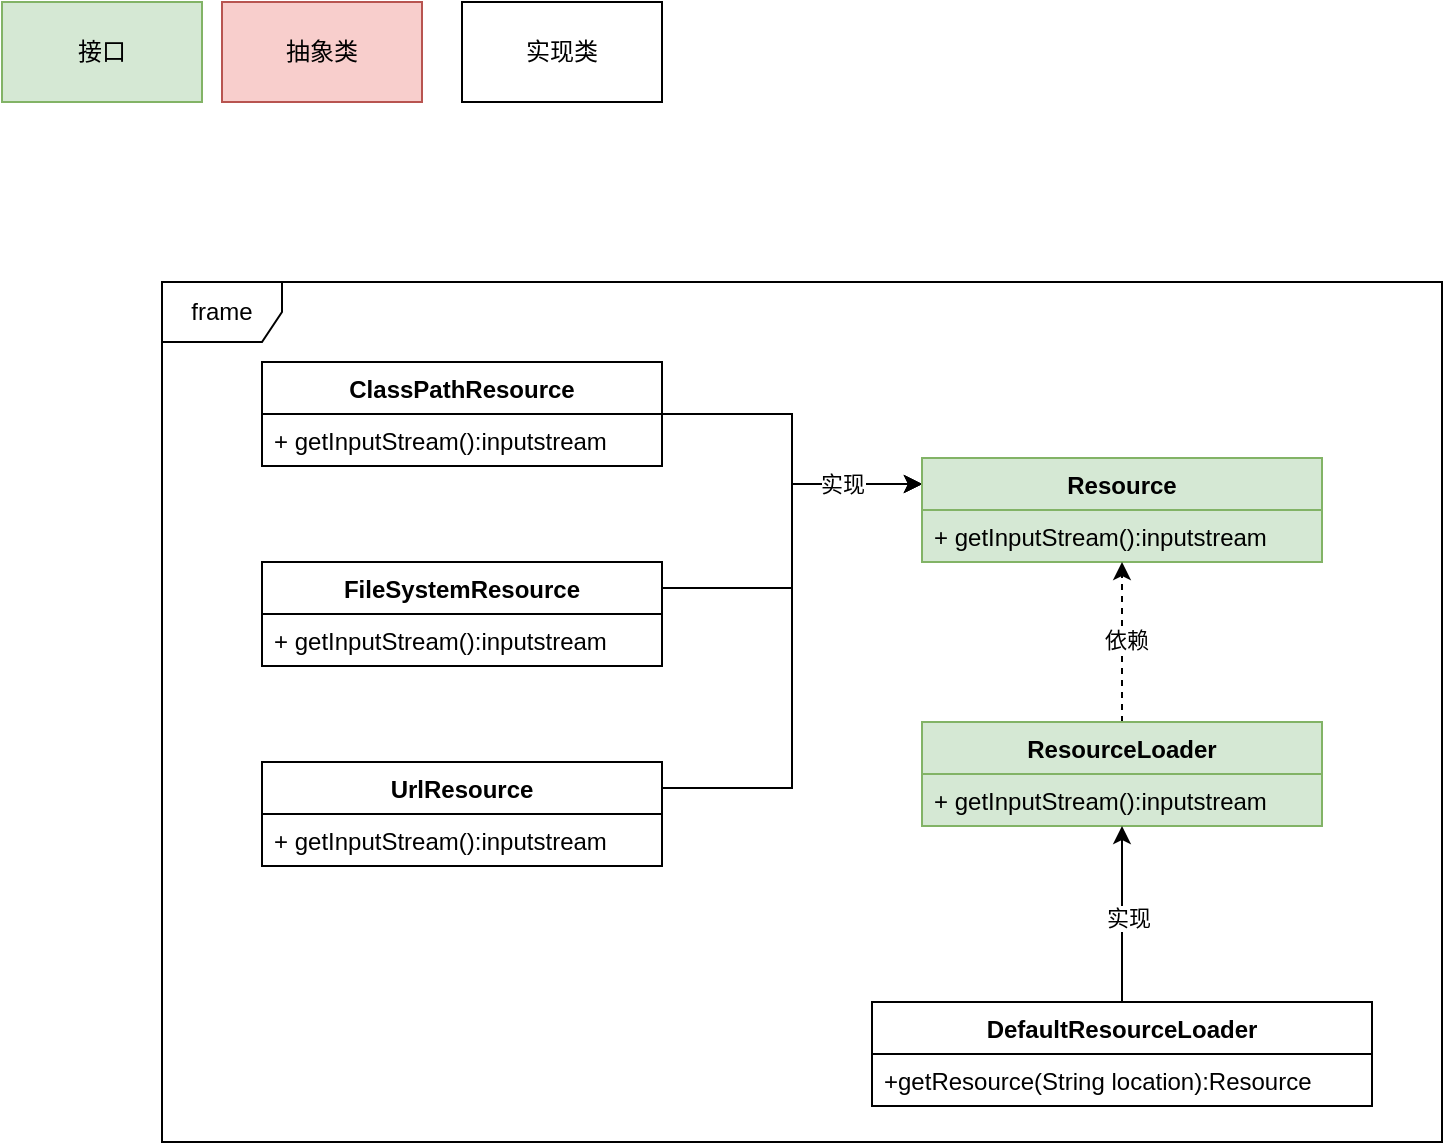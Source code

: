 <mxfile version="21.6.5" type="github">
  <diagram id="C5RBs43oDa-KdzZeNtuy" name="Page-1">
    <mxGraphModel dx="954" dy="591" grid="1" gridSize="10" guides="1" tooltips="1" connect="1" arrows="1" fold="1" page="1" pageScale="1" pageWidth="827" pageHeight="1169" math="0" shadow="0">
      <root>
        <mxCell id="WIyWlLk6GJQsqaUBKTNV-0" />
        <mxCell id="WIyWlLk6GJQsqaUBKTNV-1" parent="WIyWlLk6GJQsqaUBKTNV-0" />
        <mxCell id="RMI1ObIS3Kzi2mAMuojZ-3" value="接口" style="rounded=0;whiteSpace=wrap;html=1;fillColor=#d5e8d4;strokeColor=#82b366;" vertex="1" parent="WIyWlLk6GJQsqaUBKTNV-1">
          <mxGeometry x="20" y="60" width="100" height="50" as="geometry" />
        </mxCell>
        <mxCell id="RMI1ObIS3Kzi2mAMuojZ-4" value="抽象类" style="rounded=0;whiteSpace=wrap;html=1;fillColor=#f8cecc;strokeColor=#b85450;" vertex="1" parent="WIyWlLk6GJQsqaUBKTNV-1">
          <mxGeometry x="130" y="60" width="100" height="50" as="geometry" />
        </mxCell>
        <mxCell id="RMI1ObIS3Kzi2mAMuojZ-5" value="实现类" style="rounded=0;whiteSpace=wrap;html=1;" vertex="1" parent="WIyWlLk6GJQsqaUBKTNV-1">
          <mxGeometry x="250" y="60" width="100" height="50" as="geometry" />
        </mxCell>
        <mxCell id="RMI1ObIS3Kzi2mAMuojZ-39" value="" style="edgeStyle=orthogonalEdgeStyle;rounded=0;orthogonalLoop=1;jettySize=auto;html=1;entryX=0;entryY=0.25;entryDx=0;entryDy=0;" edge="1" parent="WIyWlLk6GJQsqaUBKTNV-1" source="RMI1ObIS3Kzi2mAMuojZ-12" target="RMI1ObIS3Kzi2mAMuojZ-37">
          <mxGeometry relative="1" as="geometry" />
        </mxCell>
        <mxCell id="RMI1ObIS3Kzi2mAMuojZ-12" value="ClassPathResource" style="swimlane;fontStyle=1;align=center;verticalAlign=top;childLayout=stackLayout;horizontal=1;startSize=26;horizontalStack=0;resizeParent=1;resizeParentMax=0;resizeLast=0;collapsible=1;marginBottom=0;whiteSpace=wrap;html=1;spacingLeft=4;spacingRight=4;" vertex="1" parent="WIyWlLk6GJQsqaUBKTNV-1">
          <mxGeometry x="150" y="240" width="200" height="52" as="geometry" />
        </mxCell>
        <mxCell id="RMI1ObIS3Kzi2mAMuojZ-15" value="+ getInputStream():inputstream" style="text;strokeColor=none;fillColor=none;align=left;verticalAlign=top;spacingLeft=4;spacingRight=4;overflow=hidden;rotatable=0;points=[[0,0.5],[1,0.5]];portConstraint=eastwest;whiteSpace=wrap;html=1;" vertex="1" parent="RMI1ObIS3Kzi2mAMuojZ-12">
          <mxGeometry y="26" width="200" height="26" as="geometry" />
        </mxCell>
        <mxCell id="RMI1ObIS3Kzi2mAMuojZ-42" style="edgeStyle=orthogonalEdgeStyle;rounded=0;orthogonalLoop=1;jettySize=auto;html=1;exitX=1;exitY=0.25;exitDx=0;exitDy=0;entryX=0;entryY=0.25;entryDx=0;entryDy=0;" edge="1" parent="WIyWlLk6GJQsqaUBKTNV-1" source="RMI1ObIS3Kzi2mAMuojZ-21" target="RMI1ObIS3Kzi2mAMuojZ-37">
          <mxGeometry relative="1" as="geometry" />
        </mxCell>
        <mxCell id="RMI1ObIS3Kzi2mAMuojZ-21" value="FileSystemResource" style="swimlane;fontStyle=1;align=center;verticalAlign=top;childLayout=stackLayout;horizontal=1;startSize=26;horizontalStack=0;resizeParent=1;resizeParentMax=0;resizeLast=0;collapsible=1;marginBottom=0;whiteSpace=wrap;html=1;spacingLeft=4;spacingRight=4;" vertex="1" parent="WIyWlLk6GJQsqaUBKTNV-1">
          <mxGeometry x="150" y="340" width="200" height="52" as="geometry" />
        </mxCell>
        <mxCell id="RMI1ObIS3Kzi2mAMuojZ-34" value="+ getInputStream():inputstream" style="text;strokeColor=none;fillColor=none;align=left;verticalAlign=top;spacingLeft=4;spacingRight=4;overflow=hidden;rotatable=0;points=[[0,0.5],[1,0.5]];portConstraint=eastwest;whiteSpace=wrap;html=1;" vertex="1" parent="RMI1ObIS3Kzi2mAMuojZ-21">
          <mxGeometry y="26" width="200" height="26" as="geometry" />
        </mxCell>
        <mxCell id="RMI1ObIS3Kzi2mAMuojZ-45" style="edgeStyle=orthogonalEdgeStyle;rounded=0;orthogonalLoop=1;jettySize=auto;html=1;exitX=1;exitY=0.25;exitDx=0;exitDy=0;entryX=0;entryY=0.25;entryDx=0;entryDy=0;" edge="1" parent="WIyWlLk6GJQsqaUBKTNV-1" source="RMI1ObIS3Kzi2mAMuojZ-35" target="RMI1ObIS3Kzi2mAMuojZ-37">
          <mxGeometry relative="1" as="geometry" />
        </mxCell>
        <mxCell id="RMI1ObIS3Kzi2mAMuojZ-46" value="实现" style="edgeLabel;html=1;align=center;verticalAlign=middle;resizable=0;points=[];" vertex="1" connectable="0" parent="RMI1ObIS3Kzi2mAMuojZ-45">
          <mxGeometry x="0.716" relative="1" as="geometry">
            <mxPoint as="offset" />
          </mxGeometry>
        </mxCell>
        <mxCell id="RMI1ObIS3Kzi2mAMuojZ-35" value="UrlResource" style="swimlane;fontStyle=1;align=center;verticalAlign=top;childLayout=stackLayout;horizontal=1;startSize=26;horizontalStack=0;resizeParent=1;resizeParentMax=0;resizeLast=0;collapsible=1;marginBottom=0;whiteSpace=wrap;html=1;spacingLeft=4;spacingRight=4;" vertex="1" parent="WIyWlLk6GJQsqaUBKTNV-1">
          <mxGeometry x="150" y="440" width="200" height="52" as="geometry" />
        </mxCell>
        <mxCell id="RMI1ObIS3Kzi2mAMuojZ-36" value="+ getInputStream():inputstream" style="text;strokeColor=none;fillColor=none;align=left;verticalAlign=top;spacingLeft=4;spacingRight=4;overflow=hidden;rotatable=0;points=[[0,0.5],[1,0.5]];portConstraint=eastwest;whiteSpace=wrap;html=1;" vertex="1" parent="RMI1ObIS3Kzi2mAMuojZ-35">
          <mxGeometry y="26" width="200" height="26" as="geometry" />
        </mxCell>
        <mxCell id="RMI1ObIS3Kzi2mAMuojZ-37" value="Resource" style="swimlane;fontStyle=1;align=center;verticalAlign=top;childLayout=stackLayout;horizontal=1;startSize=26;horizontalStack=0;resizeParent=1;resizeParentMax=0;resizeLast=0;collapsible=1;marginBottom=0;whiteSpace=wrap;html=1;spacingLeft=4;spacingRight=4;fillColor=#d5e8d4;strokeColor=#82b366;" vertex="1" parent="WIyWlLk6GJQsqaUBKTNV-1">
          <mxGeometry x="480" y="288" width="200" height="52" as="geometry" />
        </mxCell>
        <mxCell id="RMI1ObIS3Kzi2mAMuojZ-38" value="+ getInputStream():inputstream" style="text;strokeColor=#82b366;fillColor=#d5e8d4;align=left;verticalAlign=top;spacingLeft=4;spacingRight=4;overflow=hidden;rotatable=0;points=[[0,0.5],[1,0.5]];portConstraint=eastwest;whiteSpace=wrap;html=1;" vertex="1" parent="RMI1ObIS3Kzi2mAMuojZ-37">
          <mxGeometry y="26" width="200" height="26" as="geometry" />
        </mxCell>
        <mxCell id="RMI1ObIS3Kzi2mAMuojZ-50" style="edgeStyle=orthogonalEdgeStyle;rounded=0;orthogonalLoop=1;jettySize=auto;html=1;exitX=0.5;exitY=0;exitDx=0;exitDy=0;entryX=0.5;entryY=1;entryDx=0;entryDy=0;dashed=1;" edge="1" parent="WIyWlLk6GJQsqaUBKTNV-1" source="RMI1ObIS3Kzi2mAMuojZ-47" target="RMI1ObIS3Kzi2mAMuojZ-37">
          <mxGeometry relative="1" as="geometry" />
        </mxCell>
        <mxCell id="RMI1ObIS3Kzi2mAMuojZ-51" value="依赖" style="edgeLabel;html=1;align=center;verticalAlign=middle;resizable=0;points=[];" vertex="1" connectable="0" parent="RMI1ObIS3Kzi2mAMuojZ-50">
          <mxGeometry x="0.025" y="-2" relative="1" as="geometry">
            <mxPoint as="offset" />
          </mxGeometry>
        </mxCell>
        <mxCell id="RMI1ObIS3Kzi2mAMuojZ-47" value="ResourceLoader" style="swimlane;fontStyle=1;align=center;verticalAlign=top;childLayout=stackLayout;horizontal=1;startSize=26;horizontalStack=0;resizeParent=1;resizeParentMax=0;resizeLast=0;collapsible=1;marginBottom=0;whiteSpace=wrap;html=1;spacingLeft=4;spacingRight=4;fillColor=#d5e8d4;strokeColor=#82b366;" vertex="1" parent="WIyWlLk6GJQsqaUBKTNV-1">
          <mxGeometry x="480" y="420" width="200" height="52" as="geometry" />
        </mxCell>
        <mxCell id="RMI1ObIS3Kzi2mAMuojZ-48" value="+ getInputStream():inputstream" style="text;strokeColor=#82b366;fillColor=#d5e8d4;align=left;verticalAlign=top;spacingLeft=4;spacingRight=4;overflow=hidden;rotatable=0;points=[[0,0.5],[1,0.5]];portConstraint=eastwest;whiteSpace=wrap;html=1;" vertex="1" parent="RMI1ObIS3Kzi2mAMuojZ-47">
          <mxGeometry y="26" width="200" height="26" as="geometry" />
        </mxCell>
        <mxCell id="RMI1ObIS3Kzi2mAMuojZ-55" style="edgeStyle=orthogonalEdgeStyle;rounded=0;orthogonalLoop=1;jettySize=auto;html=1;exitX=0.5;exitY=0;exitDx=0;exitDy=0;entryX=0.5;entryY=1;entryDx=0;entryDy=0;" edge="1" parent="WIyWlLk6GJQsqaUBKTNV-1" source="RMI1ObIS3Kzi2mAMuojZ-52" target="RMI1ObIS3Kzi2mAMuojZ-47">
          <mxGeometry relative="1" as="geometry" />
        </mxCell>
        <mxCell id="RMI1ObIS3Kzi2mAMuojZ-56" value="实现" style="edgeLabel;html=1;align=center;verticalAlign=middle;resizable=0;points=[];" vertex="1" connectable="0" parent="RMI1ObIS3Kzi2mAMuojZ-55">
          <mxGeometry x="-0.05" y="-3" relative="1" as="geometry">
            <mxPoint as="offset" />
          </mxGeometry>
        </mxCell>
        <mxCell id="RMI1ObIS3Kzi2mAMuojZ-52" value="DefaultResourceLoader" style="swimlane;fontStyle=1;align=center;verticalAlign=top;childLayout=stackLayout;horizontal=1;startSize=26;horizontalStack=0;resizeParent=1;resizeParentMax=0;resizeLast=0;collapsible=1;marginBottom=0;whiteSpace=wrap;html=1;spacingLeft=4;spacingRight=4;" vertex="1" parent="WIyWlLk6GJQsqaUBKTNV-1">
          <mxGeometry x="455" y="560" width="250" height="52" as="geometry" />
        </mxCell>
        <mxCell id="RMI1ObIS3Kzi2mAMuojZ-53" value="+getResource&lt;span style=&quot;background-color: initial;&quot;&gt;(String location):Resource&lt;/span&gt;" style="text;align=left;verticalAlign=top;spacingLeft=4;spacingRight=4;overflow=hidden;rotatable=0;points=[[0,0.5],[1,0.5]];portConstraint=eastwest;whiteSpace=wrap;html=1;" vertex="1" parent="RMI1ObIS3Kzi2mAMuojZ-52">
          <mxGeometry y="26" width="250" height="26" as="geometry" />
        </mxCell>
        <mxCell id="RMI1ObIS3Kzi2mAMuojZ-57" value="frame" style="shape=umlFrame;whiteSpace=wrap;html=1;pointerEvents=0;" vertex="1" parent="WIyWlLk6GJQsqaUBKTNV-1">
          <mxGeometry x="100" y="200" width="640" height="430" as="geometry" />
        </mxCell>
      </root>
    </mxGraphModel>
  </diagram>
</mxfile>
